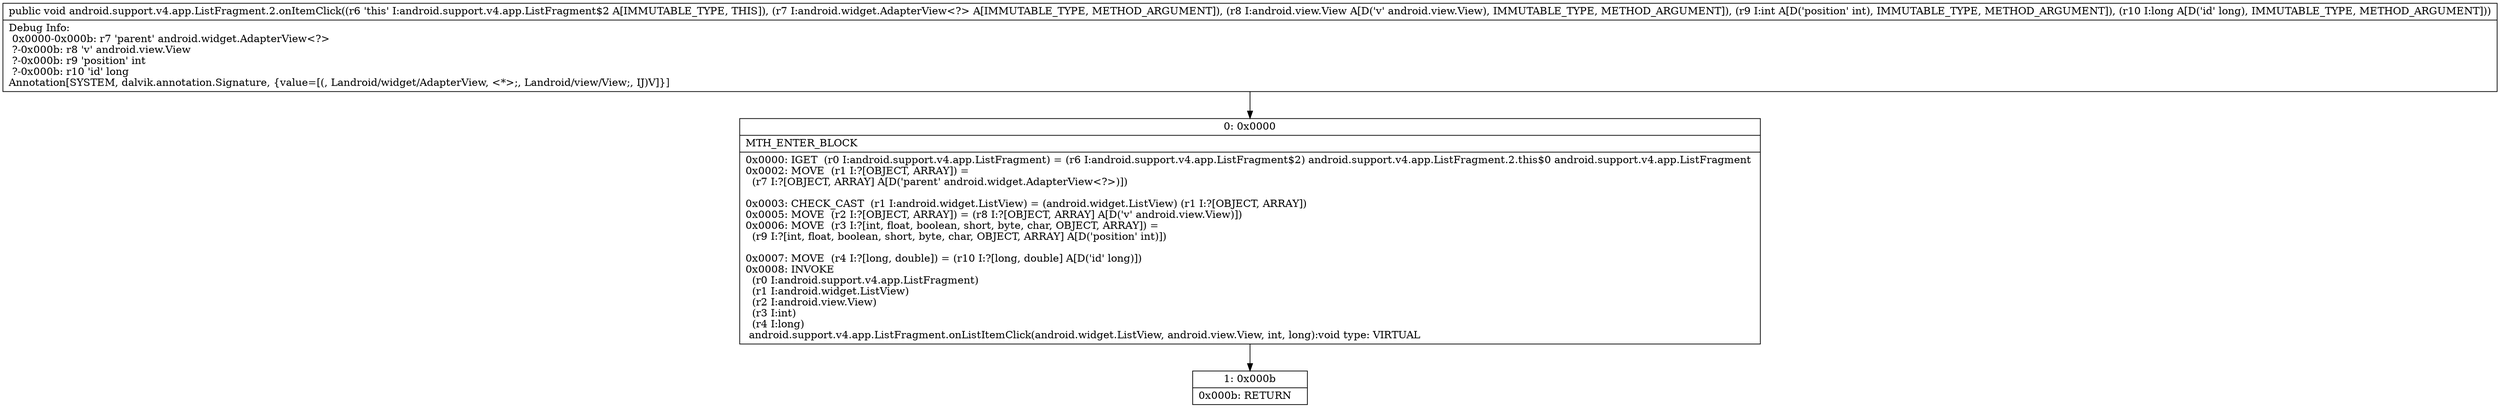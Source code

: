 digraph "CFG forandroid.support.v4.app.ListFragment.2.onItemClick(Landroid\/widget\/AdapterView;Landroid\/view\/View;IJ)V" {
Node_0 [shape=record,label="{0\:\ 0x0000|MTH_ENTER_BLOCK\l|0x0000: IGET  (r0 I:android.support.v4.app.ListFragment) = (r6 I:android.support.v4.app.ListFragment$2) android.support.v4.app.ListFragment.2.this$0 android.support.v4.app.ListFragment \l0x0002: MOVE  (r1 I:?[OBJECT, ARRAY]) = \l  (r7 I:?[OBJECT, ARRAY] A[D('parent' android.widget.AdapterView\<?\>)])\l \l0x0003: CHECK_CAST  (r1 I:android.widget.ListView) = (android.widget.ListView) (r1 I:?[OBJECT, ARRAY]) \l0x0005: MOVE  (r2 I:?[OBJECT, ARRAY]) = (r8 I:?[OBJECT, ARRAY] A[D('v' android.view.View)]) \l0x0006: MOVE  (r3 I:?[int, float, boolean, short, byte, char, OBJECT, ARRAY]) = \l  (r9 I:?[int, float, boolean, short, byte, char, OBJECT, ARRAY] A[D('position' int)])\l \l0x0007: MOVE  (r4 I:?[long, double]) = (r10 I:?[long, double] A[D('id' long)]) \l0x0008: INVOKE  \l  (r0 I:android.support.v4.app.ListFragment)\l  (r1 I:android.widget.ListView)\l  (r2 I:android.view.View)\l  (r3 I:int)\l  (r4 I:long)\l android.support.v4.app.ListFragment.onListItemClick(android.widget.ListView, android.view.View, int, long):void type: VIRTUAL \l}"];
Node_1 [shape=record,label="{1\:\ 0x000b|0x000b: RETURN   \l}"];
MethodNode[shape=record,label="{public void android.support.v4.app.ListFragment.2.onItemClick((r6 'this' I:android.support.v4.app.ListFragment$2 A[IMMUTABLE_TYPE, THIS]), (r7 I:android.widget.AdapterView\<?\> A[IMMUTABLE_TYPE, METHOD_ARGUMENT]), (r8 I:android.view.View A[D('v' android.view.View), IMMUTABLE_TYPE, METHOD_ARGUMENT]), (r9 I:int A[D('position' int), IMMUTABLE_TYPE, METHOD_ARGUMENT]), (r10 I:long A[D('id' long), IMMUTABLE_TYPE, METHOD_ARGUMENT]))  | Debug Info:\l  0x0000\-0x000b: r7 'parent' android.widget.AdapterView\<?\>\l  ?\-0x000b: r8 'v' android.view.View\l  ?\-0x000b: r9 'position' int\l  ?\-0x000b: r10 'id' long\lAnnotation[SYSTEM, dalvik.annotation.Signature, \{value=[(, Landroid\/widget\/AdapterView, \<*\>;, Landroid\/view\/View;, IJ)V]\}]\l}"];
MethodNode -> Node_0;
Node_0 -> Node_1;
}

